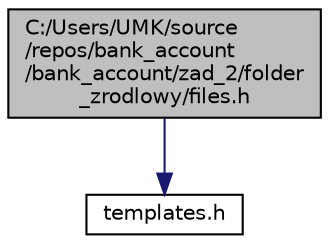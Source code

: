 digraph "C:/Users/UMK/source/repos/bank_account/bank_account/zad_2/folder_zrodlowy/files.h"
{
  edge [fontname="Helvetica",fontsize="10",labelfontname="Helvetica",labelfontsize="10"];
  node [fontname="Helvetica",fontsize="10",shape=record];
  Node0 [label="C:/Users/UMK/source\l/repos/bank_account\l/bank_account/zad_2/folder\l_zrodlowy/files.h",height=0.2,width=0.4,color="black", fillcolor="grey75", style="filled", fontcolor="black"];
  Node0 -> Node1 [color="midnightblue",fontsize="10",style="solid",fontname="Helvetica"];
  Node1 [label="templates.h",height=0.2,width=0.4,color="black", fillcolor="white", style="filled",URL="$templates_8h.html"];
}
